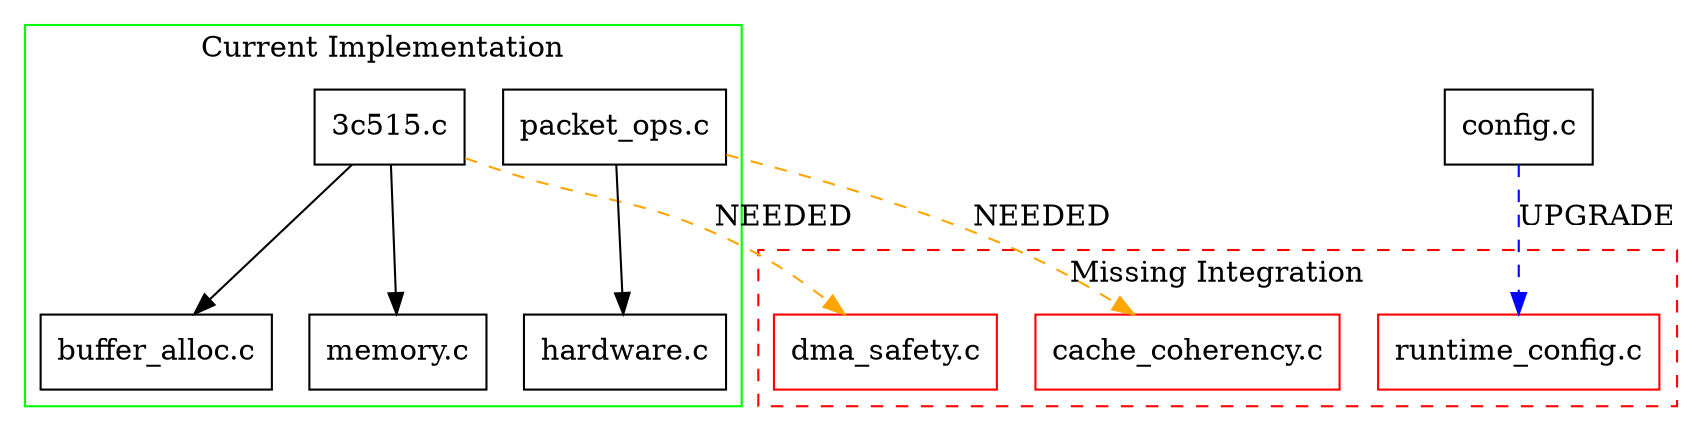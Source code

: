 digraph IntegrationGaps {
    rankdir=TB;
    node [shape=box];
    
    subgraph cluster_current {
        label="Current Implementation";
        color=green;
        
        "3c515.c" -> "memory.c";
        "3c515.c" -> "buffer_alloc.c";
        "packet_ops.c" -> "hardware.c";
    }
    
    subgraph cluster_missing {
        label="Missing Integration";
        color=red;
        style=dashed;
        
        "dma_safety.c" [color=red];
        "cache_coherency.c" [color=red];
        "runtime_config.c" [color=red];
    }
    
    // Show where integration should happen
    "3c515.c" -> "dma_safety.c" [label="NEEDED", color=orange, style=dashed];
    "packet_ops.c" -> "cache_coherency.c" [label="NEEDED", color=orange, style=dashed];
    "config.c" -> "runtime_config.c" [label="UPGRADE", color=blue, style=dashed];
    
}
